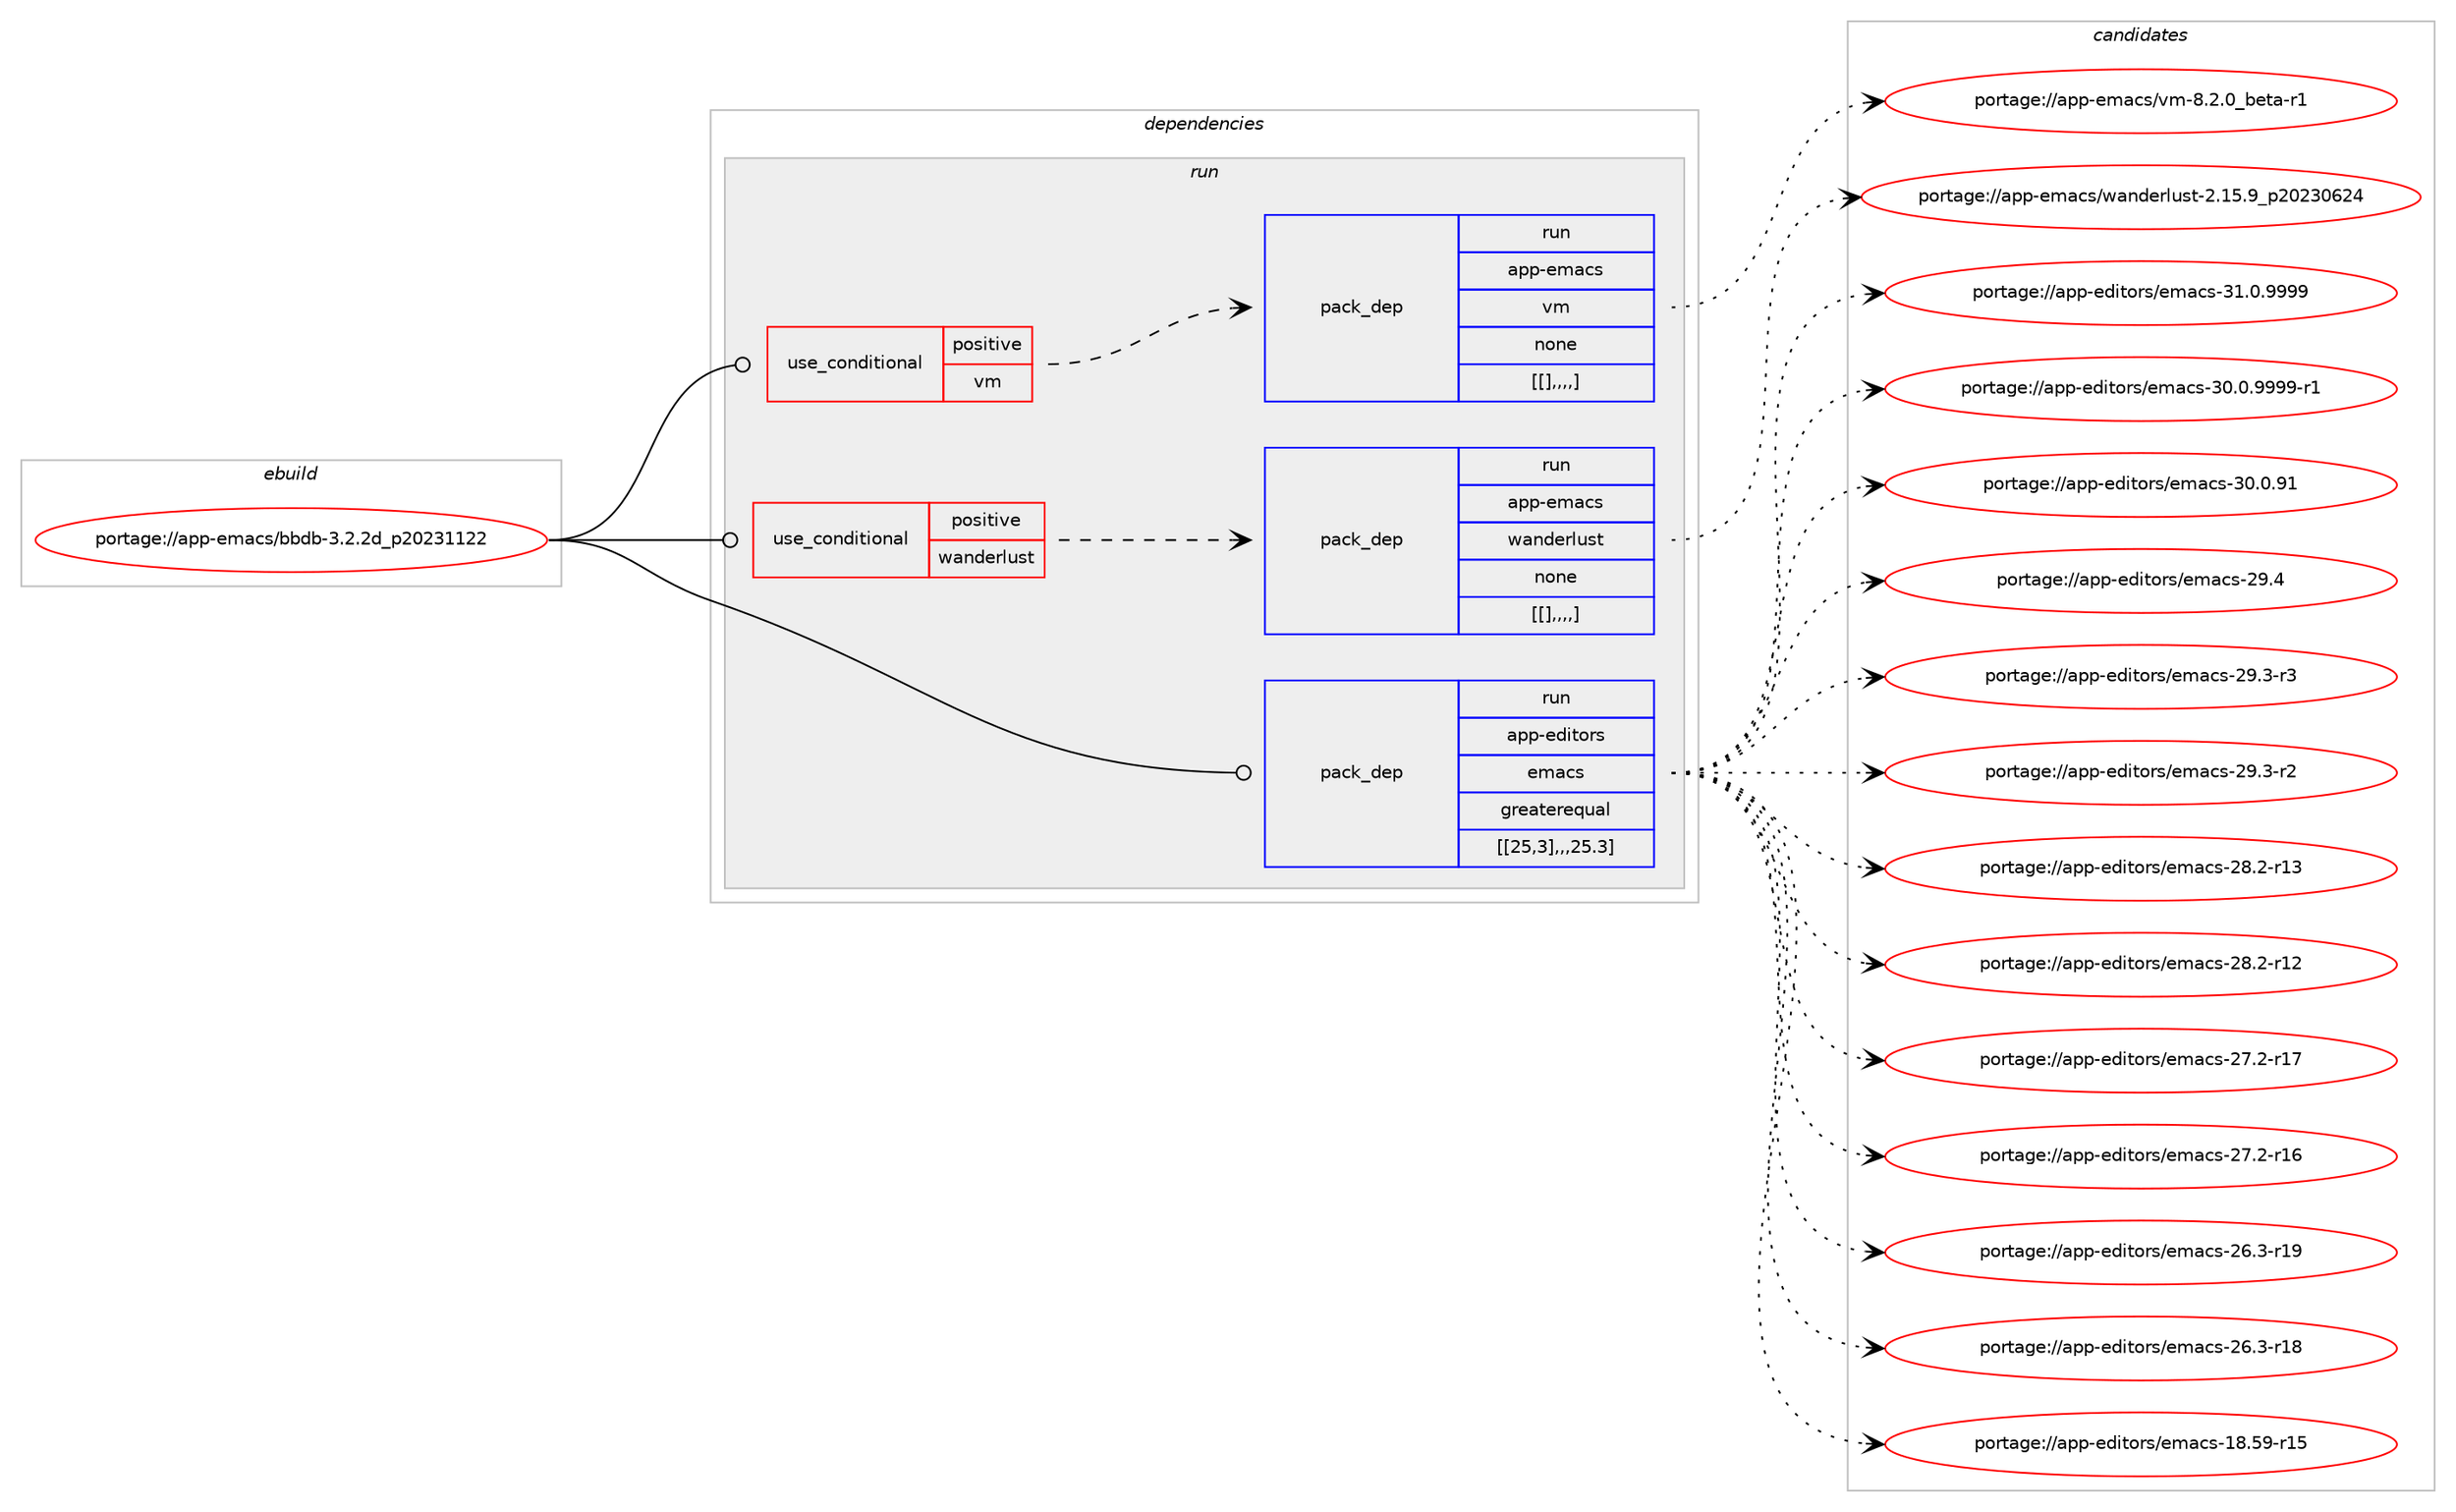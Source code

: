 digraph prolog {

# *************
# Graph options
# *************

newrank=true;
concentrate=true;
compound=true;
graph [rankdir=LR,fontname=Helvetica,fontsize=10,ranksep=1.5];#, ranksep=2.5, nodesep=0.2];
edge  [arrowhead=vee];
node  [fontname=Helvetica,fontsize=10];

# **********
# The ebuild
# **********

subgraph cluster_leftcol {
color=gray;
label=<<i>ebuild</i>>;
id [label="portage://app-emacs/bbdb-3.2.2d_p20231122", color=red, width=4, href="../app-emacs/bbdb-3.2.2d_p20231122.svg"];
}

# ****************
# The dependencies
# ****************

subgraph cluster_midcol {
color=gray;
label=<<i>dependencies</i>>;
subgraph cluster_compile {
fillcolor="#eeeeee";
style=filled;
label=<<i>compile</i>>;
}
subgraph cluster_compileandrun {
fillcolor="#eeeeee";
style=filled;
label=<<i>compile and run</i>>;
}
subgraph cluster_run {
fillcolor="#eeeeee";
style=filled;
label=<<i>run</i>>;
subgraph cond6365 {
dependency22646 [label=<<TABLE BORDER="0" CELLBORDER="1" CELLSPACING="0" CELLPADDING="4"><TR><TD ROWSPAN="3" CELLPADDING="10">use_conditional</TD></TR><TR><TD>positive</TD></TR><TR><TD>vm</TD></TR></TABLE>>, shape=none, color=red];
subgraph pack16137 {
dependency22647 [label=<<TABLE BORDER="0" CELLBORDER="1" CELLSPACING="0" CELLPADDING="4" WIDTH="220"><TR><TD ROWSPAN="6" CELLPADDING="30">pack_dep</TD></TR><TR><TD WIDTH="110">run</TD></TR><TR><TD>app-emacs</TD></TR><TR><TD>vm</TD></TR><TR><TD>none</TD></TR><TR><TD>[[],,,,]</TD></TR></TABLE>>, shape=none, color=blue];
}
dependency22646:e -> dependency22647:w [weight=20,style="dashed",arrowhead="vee"];
}
id:e -> dependency22646:w [weight=20,style="solid",arrowhead="odot"];
subgraph cond6366 {
dependency22648 [label=<<TABLE BORDER="0" CELLBORDER="1" CELLSPACING="0" CELLPADDING="4"><TR><TD ROWSPAN="3" CELLPADDING="10">use_conditional</TD></TR><TR><TD>positive</TD></TR><TR><TD>wanderlust</TD></TR></TABLE>>, shape=none, color=red];
subgraph pack16138 {
dependency22649 [label=<<TABLE BORDER="0" CELLBORDER="1" CELLSPACING="0" CELLPADDING="4" WIDTH="220"><TR><TD ROWSPAN="6" CELLPADDING="30">pack_dep</TD></TR><TR><TD WIDTH="110">run</TD></TR><TR><TD>app-emacs</TD></TR><TR><TD>wanderlust</TD></TR><TR><TD>none</TD></TR><TR><TD>[[],,,,]</TD></TR></TABLE>>, shape=none, color=blue];
}
dependency22648:e -> dependency22649:w [weight=20,style="dashed",arrowhead="vee"];
}
id:e -> dependency22648:w [weight=20,style="solid",arrowhead="odot"];
subgraph pack16139 {
dependency22650 [label=<<TABLE BORDER="0" CELLBORDER="1" CELLSPACING="0" CELLPADDING="4" WIDTH="220"><TR><TD ROWSPAN="6" CELLPADDING="30">pack_dep</TD></TR><TR><TD WIDTH="110">run</TD></TR><TR><TD>app-editors</TD></TR><TR><TD>emacs</TD></TR><TR><TD>greaterequal</TD></TR><TR><TD>[[25,3],,,25.3]</TD></TR></TABLE>>, shape=none, color=blue];
}
id:e -> dependency22650:w [weight=20,style="solid",arrowhead="odot"];
}
}

# **************
# The candidates
# **************

subgraph cluster_choices {
rank=same;
color=gray;
label=<<i>candidates</i>>;

subgraph choice16137 {
color=black;
nodesep=1;
choice97112112451011099799115471181094556465046489598101116974511449 [label="portage://app-emacs/vm-8.2.0_beta-r1", color=red, width=4,href="../app-emacs/vm-8.2.0_beta-r1.svg"];
dependency22647:e -> choice97112112451011099799115471181094556465046489598101116974511449:w [style=dotted,weight="100"];
}
subgraph choice16138 {
color=black;
nodesep=1;
choice97112112451011099799115471199711010010111410811711511645504649534657951125048505148545052 [label="portage://app-emacs/wanderlust-2.15.9_p20230624", color=red, width=4,href="../app-emacs/wanderlust-2.15.9_p20230624.svg"];
dependency22649:e -> choice97112112451011099799115471199711010010111410811711511645504649534657951125048505148545052:w [style=dotted,weight="100"];
}
subgraph choice16139 {
color=black;
nodesep=1;
choice971121124510110010511611111411547101109979911545514946484657575757 [label="portage://app-editors/emacs-31.0.9999", color=red, width=4,href="../app-editors/emacs-31.0.9999.svg"];
choice9711211245101100105116111114115471011099799115455148464846575757574511449 [label="portage://app-editors/emacs-30.0.9999-r1", color=red, width=4,href="../app-editors/emacs-30.0.9999-r1.svg"];
choice97112112451011001051161111141154710110997991154551484648465749 [label="portage://app-editors/emacs-30.0.91", color=red, width=4,href="../app-editors/emacs-30.0.91.svg"];
choice97112112451011001051161111141154710110997991154550574652 [label="portage://app-editors/emacs-29.4", color=red, width=4,href="../app-editors/emacs-29.4.svg"];
choice971121124510110010511611111411547101109979911545505746514511451 [label="portage://app-editors/emacs-29.3-r3", color=red, width=4,href="../app-editors/emacs-29.3-r3.svg"];
choice971121124510110010511611111411547101109979911545505746514511450 [label="portage://app-editors/emacs-29.3-r2", color=red, width=4,href="../app-editors/emacs-29.3-r2.svg"];
choice97112112451011001051161111141154710110997991154550564650451144951 [label="portage://app-editors/emacs-28.2-r13", color=red, width=4,href="../app-editors/emacs-28.2-r13.svg"];
choice97112112451011001051161111141154710110997991154550564650451144950 [label="portage://app-editors/emacs-28.2-r12", color=red, width=4,href="../app-editors/emacs-28.2-r12.svg"];
choice97112112451011001051161111141154710110997991154550554650451144955 [label="portage://app-editors/emacs-27.2-r17", color=red, width=4,href="../app-editors/emacs-27.2-r17.svg"];
choice97112112451011001051161111141154710110997991154550554650451144954 [label="portage://app-editors/emacs-27.2-r16", color=red, width=4,href="../app-editors/emacs-27.2-r16.svg"];
choice97112112451011001051161111141154710110997991154550544651451144957 [label="portage://app-editors/emacs-26.3-r19", color=red, width=4,href="../app-editors/emacs-26.3-r19.svg"];
choice97112112451011001051161111141154710110997991154550544651451144956 [label="portage://app-editors/emacs-26.3-r18", color=red, width=4,href="../app-editors/emacs-26.3-r18.svg"];
choice9711211245101100105116111114115471011099799115454956465357451144953 [label="portage://app-editors/emacs-18.59-r15", color=red, width=4,href="../app-editors/emacs-18.59-r15.svg"];
dependency22650:e -> choice971121124510110010511611111411547101109979911545514946484657575757:w [style=dotted,weight="100"];
dependency22650:e -> choice9711211245101100105116111114115471011099799115455148464846575757574511449:w [style=dotted,weight="100"];
dependency22650:e -> choice97112112451011001051161111141154710110997991154551484648465749:w [style=dotted,weight="100"];
dependency22650:e -> choice97112112451011001051161111141154710110997991154550574652:w [style=dotted,weight="100"];
dependency22650:e -> choice971121124510110010511611111411547101109979911545505746514511451:w [style=dotted,weight="100"];
dependency22650:e -> choice971121124510110010511611111411547101109979911545505746514511450:w [style=dotted,weight="100"];
dependency22650:e -> choice97112112451011001051161111141154710110997991154550564650451144951:w [style=dotted,weight="100"];
dependency22650:e -> choice97112112451011001051161111141154710110997991154550564650451144950:w [style=dotted,weight="100"];
dependency22650:e -> choice97112112451011001051161111141154710110997991154550554650451144955:w [style=dotted,weight="100"];
dependency22650:e -> choice97112112451011001051161111141154710110997991154550554650451144954:w [style=dotted,weight="100"];
dependency22650:e -> choice97112112451011001051161111141154710110997991154550544651451144957:w [style=dotted,weight="100"];
dependency22650:e -> choice97112112451011001051161111141154710110997991154550544651451144956:w [style=dotted,weight="100"];
dependency22650:e -> choice9711211245101100105116111114115471011099799115454956465357451144953:w [style=dotted,weight="100"];
}
}

}
